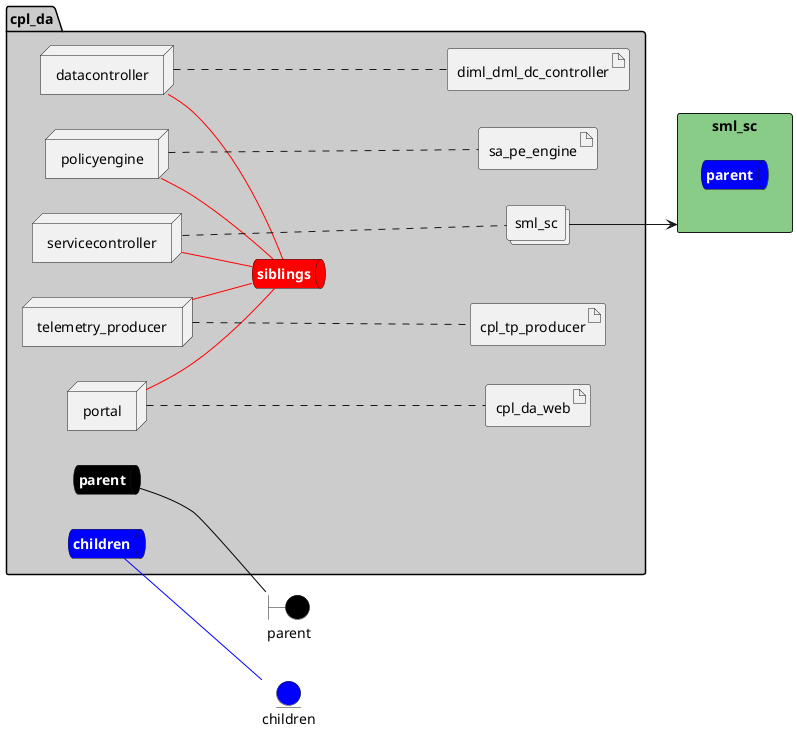 @startuml

left to right direction


boundary parent #black


entity children #blue

rectangle "sml_sc" as sml_scStack #88cc88 {
    queue sml_scStacksnet #blue [
        <b><color:white>parent</color></b>
    ]
}



package "cpl_da" #cccccc {
    queue parentnet #black [
            <b><color:white>parent</color></b>
    ]
    
    parentnet -[#black]- parent
    
    queue childrennet #blue [
            <b><color:white>children</color></b>
    ]
    
    childrennet -[#blue]- children
    
    queue siblingsnet #red [
            <b><color:white>siblings</color></b>
    ]
    

node "datacontroller" as datacontrollerService
node "policyengine" as policyengineService
node "servicecontroller" as servicecontrollerService
node "telemetry_producer" as telemetry_producerService
node "portal" as portalService


        artifact "diml_dml_dc_controller" as diml_dml_dc_controllerimage
    
        artifact "sa_pe_engine" as sa_pe_engineimage
            collections "sml_sc" as sml_scimage
    
        artifact "cpl_tp_producer" as cpl_tp_producerimage
    
        artifact "cpl_da_web" as cpl_da_webimage
    
}

datacontrollerService -[#red]- siblingsnet

policyengineService -[#red]- siblingsnet

servicecontrollerService -[#red]- siblingsnet

telemetry_producerService -[#red]- siblingsnet

portalService -[#red]- siblingsnet
datacontrollerService .... diml_dml_dc_controllerimage
policyengineService .... sa_pe_engineimage
servicecontrollerService .... sml_scimage
telemetry_producerService .... cpl_tp_producerimage
portalService .... cpl_da_webimage

sml_scimage --> sml_scStack
    

@enduml
